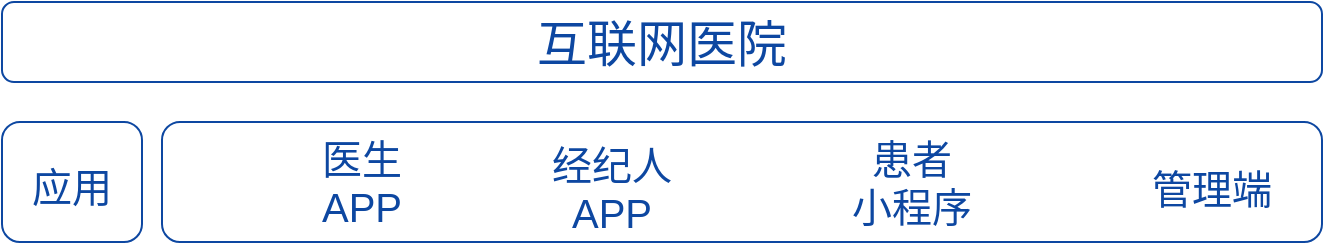 <mxfile version="20.1.3" type="github">
  <diagram id="KP49BWcJ2xEg14fMhSnt" name="第 1 页">
    <mxGraphModel dx="1422" dy="762" grid="1" gridSize="10" guides="1" tooltips="1" connect="1" arrows="1" fold="1" page="1" pageScale="1" pageWidth="827" pageHeight="1169" math="0" shadow="0">
      <root>
        <mxCell id="0" />
        <mxCell id="1" parent="0" />
        <mxCell id="OpCwgLtP3gKo1lzQ5iub-1" value="&lt;font color=&quot;#0d47a1&quot; style=&quot;font-size: 25px;&quot;&gt;互联网医院&lt;/font&gt;" style="rounded=1;whiteSpace=wrap;html=1;strokeColor=#0D47A1;" vertex="1" parent="1">
          <mxGeometry x="90" y="150" width="660" height="40" as="geometry" />
        </mxCell>
        <mxCell id="OpCwgLtP3gKo1lzQ5iub-2" value="&lt;span style=&quot;font-size: 20px;&quot;&gt;应用&lt;/span&gt;" style="rounded=1;whiteSpace=wrap;html=1;fontSize=25;fontColor=#0D47A1;strokeColor=#0D47A1;" vertex="1" parent="1">
          <mxGeometry x="90" y="210" width="70" height="60" as="geometry" />
        </mxCell>
        <mxCell id="OpCwgLtP3gKo1lzQ5iub-3" value="" style="rounded=1;whiteSpace=wrap;html=1;fontSize=20;fontColor=#0D47A1;strokeColor=#0D47A1;" vertex="1" parent="1">
          <mxGeometry x="170" y="210" width="580" height="60" as="geometry" />
        </mxCell>
        <mxCell id="OpCwgLtP3gKo1lzQ5iub-10" value="" style="shape=image;html=1;verticalAlign=top;verticalLabelPosition=bottom;labelBackgroundColor=#ffffff;imageAspect=0;aspect=fixed;image=https://cdn2.iconfinder.com/data/icons/mobile-and-internet-business/505/sms-128.png;fontSize=20;fontColor=#0D47A1;strokeColor=#0D47A1;" vertex="1" parent="1">
          <mxGeometry x="200" y="215" width="50" height="50" as="geometry" />
        </mxCell>
        <mxCell id="OpCwgLtP3gKo1lzQ5iub-11" value="医生APP" style="text;html=1;strokeColor=none;fillColor=none;align=center;verticalAlign=middle;whiteSpace=wrap;rounded=0;fontSize=20;fontColor=#0D47A1;" vertex="1" parent="1">
          <mxGeometry x="240" y="225" width="60" height="30" as="geometry" />
        </mxCell>
        <mxCell id="OpCwgLtP3gKo1lzQ5iub-12" value="" style="shape=image;html=1;verticalAlign=top;verticalLabelPosition=bottom;labelBackgroundColor=#ffffff;imageAspect=0;aspect=fixed;image=https://cdn2.iconfinder.com/data/icons/mobile-and-internet-business/505/sms-128.png;fontSize=20;fontColor=#0D47A1;strokeColor=#0D47A1;" vertex="1" parent="1">
          <mxGeometry x="320" y="215" width="50" height="50" as="geometry" />
        </mxCell>
        <mxCell id="OpCwgLtP3gKo1lzQ5iub-13" value="经纪人APP" style="text;html=1;strokeColor=none;fillColor=none;align=center;verticalAlign=middle;whiteSpace=wrap;rounded=0;fontSize=20;fontColor=#0D47A1;" vertex="1" parent="1">
          <mxGeometry x="360" y="225" width="70" height="35" as="geometry" />
        </mxCell>
        <mxCell id="OpCwgLtP3gKo1lzQ5iub-14" value="" style="shape=image;html=1;verticalAlign=top;verticalLabelPosition=bottom;labelBackgroundColor=#ffffff;imageAspect=0;aspect=fixed;image=https://cdn4.iconfinder.com/data/icons/socialcones/508/WeChat-128.png;fontSize=20;fontColor=#0D47A1;strokeColor=#0D47A1;" vertex="1" parent="1">
          <mxGeometry x="460" y="222.5" width="40" height="40" as="geometry" />
        </mxCell>
        <mxCell id="OpCwgLtP3gKo1lzQ5iub-15" value="患者&lt;br&gt;小程序" style="text;html=1;strokeColor=none;fillColor=none;align=center;verticalAlign=middle;whiteSpace=wrap;rounded=0;fontSize=20;fontColor=#0D47A1;" vertex="1" parent="1">
          <mxGeometry x="510" y="222.5" width="70" height="35" as="geometry" />
        </mxCell>
        <mxCell id="OpCwgLtP3gKo1lzQ5iub-16" value="" style="shape=image;html=1;verticalAlign=top;verticalLabelPosition=bottom;labelBackgroundColor=#ffffff;imageAspect=0;aspect=fixed;image=https://cdn3.iconfinder.com/data/icons/colorstroked/FireFox.png;fontSize=20;fontColor=#0D47A1;strokeColor=#0D47A1;" vertex="1" parent="1">
          <mxGeometry x="610" y="217.5" width="50" height="50" as="geometry" />
        </mxCell>
        <mxCell id="OpCwgLtP3gKo1lzQ5iub-17" value="管理端" style="text;html=1;strokeColor=none;fillColor=none;align=center;verticalAlign=middle;whiteSpace=wrap;rounded=0;fontSize=20;fontColor=#0D47A1;" vertex="1" parent="1">
          <mxGeometry x="660" y="225" width="70" height="35" as="geometry" />
        </mxCell>
      </root>
    </mxGraphModel>
  </diagram>
</mxfile>
